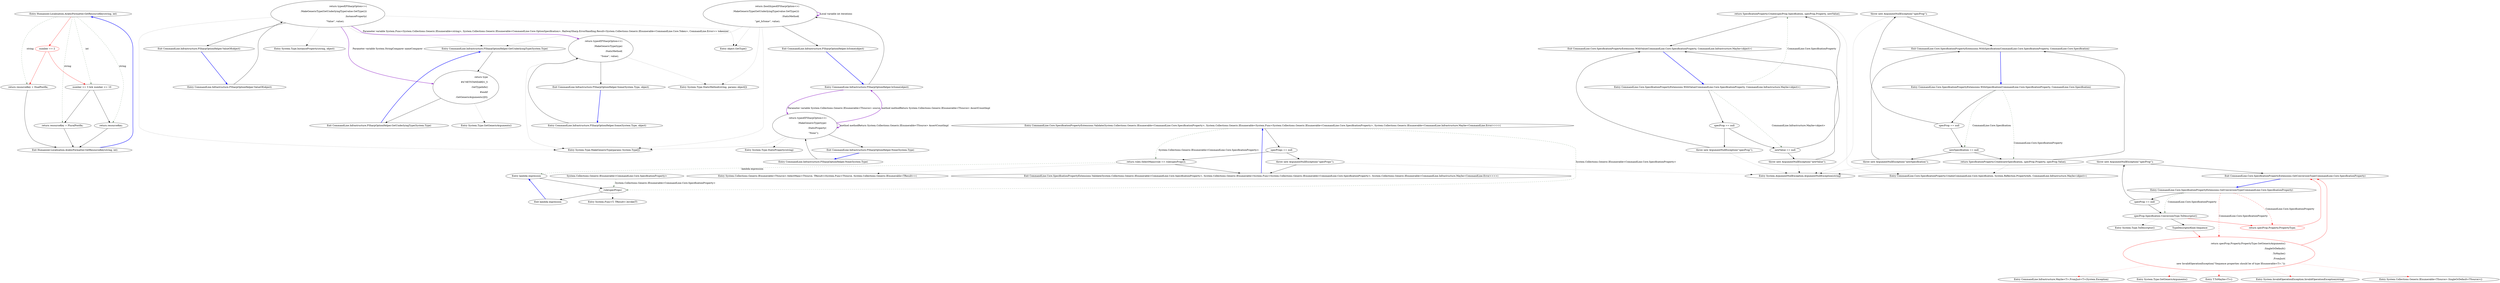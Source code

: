digraph  {
n0 [label="Entry Humanizer.Localisation.ArabicFormatter.GetResourceKey(string, int)", span="7-7", cluster="Humanizer.Localisation.ArabicFormatter.GetResourceKey(string, int)"];
n1 [label="number == 2", span="10-10", cluster="Humanizer.Localisation.ArabicFormatter.GetResourceKey(string, int)", color=red, community=0];
n2 [label="return resourceKey + DualPostfix;", span="11-11", cluster="Humanizer.Localisation.ArabicFormatter.GetResourceKey(string, int)"];
n3 [label="number >= 3 && number <= 10", span="14-14", cluster="Humanizer.Localisation.ArabicFormatter.GetResourceKey(string, int)"];
n4 [label="return resourceKey + PluralPostfix;", span="15-15", cluster="Humanizer.Localisation.ArabicFormatter.GetResourceKey(string, int)"];
n5 [label="return resourceKey;", span="17-17", cluster="Humanizer.Localisation.ArabicFormatter.GetResourceKey(string, int)"];
n6 [label="Exit Humanizer.Localisation.ArabicFormatter.GetResourceKey(string, int)", span="7-7", cluster="Humanizer.Localisation.ArabicFormatter.GetResourceKey(string, int)"];
m0_17 [label="Entry System.Type.InstanceProperty(string, object)", span="213-213", cluster="System.Type.InstanceProperty(string, object)", file="InstanceBuilder.cs"];
m0_3 [label="Entry System.Type.GetGenericArguments()", span="0-0", cluster="System.Type.GetGenericArguments()", file="InstanceBuilder.cs"];
m0_13 [label="Entry CommandLine.Infrastructure.FSharpOptionHelper.ValueOf(object)", span="36-36", cluster="CommandLine.Infrastructure.FSharpOptionHelper.ValueOf(object)", file="InstanceBuilder.cs"];
m0_14 [label="return typeof(FSharpOption<>)\r\n                .MakeGenericType(GetUnderlyingType(value.GetType()))\r\n                .InstanceProperty(\r\n                    ''Value'', value);", span="38-41", cluster="CommandLine.Infrastructure.FSharpOptionHelper.ValueOf(object)", file="InstanceBuilder.cs"];
m0_15 [label="Exit CommandLine.Infrastructure.FSharpOptionHelper.ValueOf(object)", span="36-36", cluster="CommandLine.Infrastructure.FSharpOptionHelper.ValueOf(object)", file="InstanceBuilder.cs"];
m0_18 [label="Entry CommandLine.Infrastructure.FSharpOptionHelper.IsSome(object)", span="44-44", cluster="CommandLine.Infrastructure.FSharpOptionHelper.IsSome(object)", file="InstanceBuilder.cs"];
m0_19 [label="return (bool)typeof(FSharpOption<>)\r\n                .MakeGenericType(GetUnderlyingType(value.GetType()))\r\n                .StaticMethod(\r\n                    ''get_IsSome'', value);", span="46-49", cluster="CommandLine.Infrastructure.FSharpOptionHelper.IsSome(object)", file="InstanceBuilder.cs"];
m0_20 [label="Exit CommandLine.Infrastructure.FSharpOptionHelper.IsSome(object)", span="44-44", cluster="CommandLine.Infrastructure.FSharpOptionHelper.IsSome(object)", file="InstanceBuilder.cs"];
m0_16 [label="Entry object.GetType()", span="0-0", cluster="object.GetType()", file="InstanceBuilder.cs"];
m0_12 [label="Entry System.Type.StaticProperty(string)", span="198-198", cluster="System.Type.StaticProperty(string)", file="InstanceBuilder.cs"];
m0_4 [label="Entry CommandLine.Infrastructure.FSharpOptionHelper.Some(System.Type, object)", span="20-20", cluster="CommandLine.Infrastructure.FSharpOptionHelper.Some(System.Type, object)", file="InstanceBuilder.cs"];
m0_5 [label="return typeof(FSharpOption<>)\r\n                    .MakeGenericType(type)\r\n                    .StaticMethod(\r\n                        ''Some'', value);", span="22-25", cluster="CommandLine.Infrastructure.FSharpOptionHelper.Some(System.Type, object)", file="InstanceBuilder.cs"];
m0_6 [label="Exit CommandLine.Infrastructure.FSharpOptionHelper.Some(System.Type, object)", span="20-20", cluster="CommandLine.Infrastructure.FSharpOptionHelper.Some(System.Type, object)", file="InstanceBuilder.cs"];
m0_9 [label="Entry CommandLine.Infrastructure.FSharpOptionHelper.None(System.Type)", span="28-28", cluster="CommandLine.Infrastructure.FSharpOptionHelper.None(System.Type)", file="InstanceBuilder.cs"];
m0_10 [label="return typeof(FSharpOption<>)\r\n                    .MakeGenericType(type)\r\n                    .StaticProperty(\r\n                        ''None'');", span="30-33", cluster="CommandLine.Infrastructure.FSharpOptionHelper.None(System.Type)", file="InstanceBuilder.cs"];
m0_11 [label="Exit CommandLine.Infrastructure.FSharpOptionHelper.None(System.Type)", span="28-28", cluster="CommandLine.Infrastructure.FSharpOptionHelper.None(System.Type)", file="InstanceBuilder.cs"];
m0_7 [label="Entry System.Type.MakeGenericType(params System.Type[])", span="0-0", cluster="System.Type.MakeGenericType(params System.Type[])", file="InstanceBuilder.cs"];
m0_8 [label="Entry System.Type.StaticMethod(string, params object[])", span="183-183", cluster="System.Type.StaticMethod(string, params object[])", file="InstanceBuilder.cs"];
m0_0 [label="Entry CommandLine.Infrastructure.FSharpOptionHelper.GetUnderlyingType(System.Type)", span="11-11", cluster="CommandLine.Infrastructure.FSharpOptionHelper.GetUnderlyingType(System.Type)", file="InstanceBuilder.cs"];
m0_1 [label="return type\r\n#if NETSTANDARD1_5\r\n                .GetTypeInfo()\r\n#endif\r\n                .GetGenericArguments()[0];", span="13-17", cluster="CommandLine.Infrastructure.FSharpOptionHelper.GetUnderlyingType(System.Type)", file="InstanceBuilder.cs"];
m0_2 [label="Exit CommandLine.Infrastructure.FSharpOptionHelper.GetUnderlyingType(System.Type)", span="11-11", cluster="CommandLine.Infrastructure.FSharpOptionHelper.GetUnderlyingType(System.Type)", file="InstanceBuilder.cs"];
m1_30 [label="Entry CommandLine.Core.SpecificationPropertyExtensions.Validate(System.Collections.Generic.IEnumerable<CommandLine.Core.SpecificationProperty>, System.Collections.Generic.IEnumerable<System.Func<System.Collections.Generic.IEnumerable<CommandLine.Core.SpecificationProperty>, System.Collections.Generic.IEnumerable<CommandLine.Infrastructure.Maybe<CommandLine.Error>>>>)", span="44-44", cluster="CommandLine.Core.SpecificationPropertyExtensions.Validate(System.Collections.Generic.IEnumerable<CommandLine.Core.SpecificationProperty>, System.Collections.Generic.IEnumerable<System.Func<System.Collections.Generic.IEnumerable<CommandLine.Core.SpecificationProperty>, System.Collections.Generic.IEnumerable<CommandLine.Infrastructure.Maybe<CommandLine.Error>>>>)", file="ReflectionHelper.cs"];
m1_31 [label="specProps == null", span="49-49", cluster="CommandLine.Core.SpecificationPropertyExtensions.Validate(System.Collections.Generic.IEnumerable<CommandLine.Core.SpecificationProperty>, System.Collections.Generic.IEnumerable<System.Func<System.Collections.Generic.IEnumerable<CommandLine.Core.SpecificationProperty>, System.Collections.Generic.IEnumerable<CommandLine.Infrastructure.Maybe<CommandLine.Error>>>>)", file="ReflectionHelper.cs"];
m1_33 [label="return rules.SelectMany(rule => rule(specProps));", span="51-51", cluster="CommandLine.Core.SpecificationPropertyExtensions.Validate(System.Collections.Generic.IEnumerable<CommandLine.Core.SpecificationProperty>, System.Collections.Generic.IEnumerable<System.Func<System.Collections.Generic.IEnumerable<CommandLine.Core.SpecificationProperty>, System.Collections.Generic.IEnumerable<CommandLine.Infrastructure.Maybe<CommandLine.Error>>>>)", file="ReflectionHelper.cs"];
m1_32 [label="throw new ArgumentNullException(''specProps'');", span="49-49", cluster="CommandLine.Core.SpecificationPropertyExtensions.Validate(System.Collections.Generic.IEnumerable<CommandLine.Core.SpecificationProperty>, System.Collections.Generic.IEnumerable<System.Func<System.Collections.Generic.IEnumerable<CommandLine.Core.SpecificationProperty>, System.Collections.Generic.IEnumerable<CommandLine.Infrastructure.Maybe<CommandLine.Error>>>>)", file="ReflectionHelper.cs"];
m1_34 [label="Exit CommandLine.Core.SpecificationPropertyExtensions.Validate(System.Collections.Generic.IEnumerable<CommandLine.Core.SpecificationProperty>, System.Collections.Generic.IEnumerable<System.Func<System.Collections.Generic.IEnumerable<CommandLine.Core.SpecificationProperty>, System.Collections.Generic.IEnumerable<CommandLine.Infrastructure.Maybe<CommandLine.Error>>>>)", span="44-44", cluster="CommandLine.Core.SpecificationPropertyExtensions.Validate(System.Collections.Generic.IEnumerable<CommandLine.Core.SpecificationProperty>, System.Collections.Generic.IEnumerable<System.Func<System.Collections.Generic.IEnumerable<CommandLine.Core.SpecificationProperty>, System.Collections.Generic.IEnumerable<CommandLine.Infrastructure.Maybe<CommandLine.Error>>>>)", file="ReflectionHelper.cs"];
m1_0 [label="Entry CommandLine.Core.SpecificationPropertyExtensions.WithSpecification(CommandLine.Core.SpecificationProperty, CommandLine.Core.Specification)", span="11-11", cluster="CommandLine.Core.SpecificationPropertyExtensions.WithSpecification(CommandLine.Core.SpecificationProperty, CommandLine.Core.Specification)", file="ReflectionHelper.cs"];
m1_1 [label="specProp == null", span="13-13", cluster="CommandLine.Core.SpecificationPropertyExtensions.WithSpecification(CommandLine.Core.SpecificationProperty, CommandLine.Core.Specification)", file="ReflectionHelper.cs"];
m1_3 [label="newSpecification == null", span="14-14", cluster="CommandLine.Core.SpecificationPropertyExtensions.WithSpecification(CommandLine.Core.SpecificationProperty, CommandLine.Core.Specification)", file="ReflectionHelper.cs"];
m1_5 [label="return SpecificationProperty.Create(newSpecification, specProp.Property, specProp.Value);", span="16-16", cluster="CommandLine.Core.SpecificationPropertyExtensions.WithSpecification(CommandLine.Core.SpecificationProperty, CommandLine.Core.Specification)", file="ReflectionHelper.cs"];
m1_2 [label="throw new ArgumentNullException(''specProp'');", span="13-13", cluster="CommandLine.Core.SpecificationPropertyExtensions.WithSpecification(CommandLine.Core.SpecificationProperty, CommandLine.Core.Specification)", file="ReflectionHelper.cs"];
m1_4 [label="throw new ArgumentNullException(''newSpecification'');", span="14-14", cluster="CommandLine.Core.SpecificationPropertyExtensions.WithSpecification(CommandLine.Core.SpecificationProperty, CommandLine.Core.Specification)", file="ReflectionHelper.cs"];
m1_6 [label="Exit CommandLine.Core.SpecificationPropertyExtensions.WithSpecification(CommandLine.Core.SpecificationProperty, CommandLine.Core.Specification)", span="11-11", cluster="CommandLine.Core.SpecificationPropertyExtensions.WithSpecification(CommandLine.Core.SpecificationProperty, CommandLine.Core.Specification)", file="ReflectionHelper.cs"];
m1_16 [label="Entry CommandLine.Core.SpecificationPropertyExtensions.GetConversionType(CommandLine.Core.SpecificationProperty)", span="27-27", cluster="CommandLine.Core.SpecificationPropertyExtensions.GetConversionType(CommandLine.Core.SpecificationProperty)", file="ReflectionHelper.cs"];
m1_17 [label="specProp == null", span="29-29", cluster="CommandLine.Core.SpecificationPropertyExtensions.GetConversionType(CommandLine.Core.SpecificationProperty)", file="ReflectionHelper.cs"];
m1_19 [label="specProp.Specification.ConversionType.ToDescriptor()", span="31-31", cluster="CommandLine.Core.SpecificationPropertyExtensions.GetConversionType(CommandLine.Core.SpecificationProperty)", file="ReflectionHelper.cs"];
m1_21 [label="return specProp.Property.PropertyType.GetGenericArguments()\r\n                             .SingleOrDefault()\r\n                             .ToMaybe()\r\n                             .FromJust(\r\n                                 new InvalidOperationException(''Sequence properties should be of type IEnumerable<T>.''));", span="34-38", cluster="CommandLine.Core.SpecificationPropertyExtensions.GetConversionType(CommandLine.Core.SpecificationProperty)", color=red, community=0, file="ReflectionHelper.cs"];
m1_22 [label="return specProp.Property.PropertyType;", span="40-40", cluster="CommandLine.Core.SpecificationPropertyExtensions.GetConversionType(CommandLine.Core.SpecificationProperty)", color=red, community=0, file="ReflectionHelper.cs"];
m1_18 [label="throw new ArgumentNullException(''specProp'');", span="29-29", cluster="CommandLine.Core.SpecificationPropertyExtensions.GetConversionType(CommandLine.Core.SpecificationProperty)", file="ReflectionHelper.cs"];
m1_20 [label="TypeDescriptorKind.Sequence", span="33-33", cluster="CommandLine.Core.SpecificationPropertyExtensions.GetConversionType(CommandLine.Core.SpecificationProperty)", file="ReflectionHelper.cs"];
m1_23 [label="Exit CommandLine.Core.SpecificationPropertyExtensions.GetConversionType(CommandLine.Core.SpecificationProperty)", span="27-27", cluster="CommandLine.Core.SpecificationPropertyExtensions.GetConversionType(CommandLine.Core.SpecificationProperty)", file="ReflectionHelper.cs"];
m1_29 [label="Entry CommandLine.Infrastructure.Maybe<T>.FromJust<T>(System.Exception)", span="137-137", cluster="CommandLine.Infrastructure.Maybe<T>.FromJust<T>(System.Exception)", file="ReflectionHelper.cs"];
m1_8 [label="Entry CommandLine.Core.SpecificationProperty.Create(CommandLine.Core.Specification, System.Reflection.PropertyInfo, CommandLine.Infrastructure.Maybe<object>)", span="21-21", cluster="CommandLine.Core.SpecificationProperty.Create(CommandLine.Core.Specification, System.Reflection.PropertyInfo, CommandLine.Infrastructure.Maybe<object>)", file="ReflectionHelper.cs"];
m1_9 [label="Entry CommandLine.Core.SpecificationPropertyExtensions.WithValue(CommandLine.Core.SpecificationProperty, CommandLine.Infrastructure.Maybe<object>)", span="19-19", cluster="CommandLine.Core.SpecificationPropertyExtensions.WithValue(CommandLine.Core.SpecificationProperty, CommandLine.Infrastructure.Maybe<object>)", file="ReflectionHelper.cs"];
m1_10 [label="specProp == null", span="21-21", cluster="CommandLine.Core.SpecificationPropertyExtensions.WithValue(CommandLine.Core.SpecificationProperty, CommandLine.Infrastructure.Maybe<object>)", file="ReflectionHelper.cs"];
m1_12 [label="newValue == null", span="22-22", cluster="CommandLine.Core.SpecificationPropertyExtensions.WithValue(CommandLine.Core.SpecificationProperty, CommandLine.Infrastructure.Maybe<object>)", file="ReflectionHelper.cs"];
m1_14 [label="return SpecificationProperty.Create(specProp.Specification, specProp.Property, newValue);", span="24-24", cluster="CommandLine.Core.SpecificationPropertyExtensions.WithValue(CommandLine.Core.SpecificationProperty, CommandLine.Infrastructure.Maybe<object>)", file="ReflectionHelper.cs"];
m1_11 [label="throw new ArgumentNullException(''specProp'');", span="21-21", cluster="CommandLine.Core.SpecificationPropertyExtensions.WithValue(CommandLine.Core.SpecificationProperty, CommandLine.Infrastructure.Maybe<object>)", file="ReflectionHelper.cs"];
m1_13 [label="throw new ArgumentNullException(''newValue'');", span="22-22", cluster="CommandLine.Core.SpecificationPropertyExtensions.WithValue(CommandLine.Core.SpecificationProperty, CommandLine.Infrastructure.Maybe<object>)", file="ReflectionHelper.cs"];
m1_15 [label="Exit CommandLine.Core.SpecificationPropertyExtensions.WithValue(CommandLine.Core.SpecificationProperty, CommandLine.Infrastructure.Maybe<object>)", span="19-19", cluster="CommandLine.Core.SpecificationPropertyExtensions.WithValue(CommandLine.Core.SpecificationProperty, CommandLine.Infrastructure.Maybe<object>)", file="ReflectionHelper.cs"];
m1_25 [label="Entry System.Type.GetGenericArguments()", span="0-0", cluster="System.Type.GetGenericArguments()", file="ReflectionHelper.cs"];
m1_27 [label="Entry T.ToMaybe<T>()", span="82-82", cluster="T.ToMaybe<T>()", file="ReflectionHelper.cs"];
m1_35 [label="Entry System.Collections.Generic.IEnumerable<TSource>.SelectMany<TSource, TResult>(System.Func<TSource, System.Collections.Generic.IEnumerable<TResult>>)", span="0-0", cluster="System.Collections.Generic.IEnumerable<TSource>.SelectMany<TSource, TResult>(System.Func<TSource, System.Collections.Generic.IEnumerable<TResult>>)", file="ReflectionHelper.cs"];
m1_36 [label="Entry lambda expression", span="51-51", cluster="lambda expression", file="ReflectionHelper.cs"];
m1_37 [label="rule(specProps)", span="51-51", cluster="lambda expression", file="ReflectionHelper.cs"];
m1_38 [label="Exit lambda expression", span="51-51", cluster="lambda expression", file="ReflectionHelper.cs"];
m1_24 [label="Entry System.Type.ToDescriptor()", span="22-22", cluster="System.Type.ToDescriptor()", file="ReflectionHelper.cs"];
m1_7 [label="Entry System.ArgumentNullException.ArgumentNullException(string)", span="0-0", cluster="System.ArgumentNullException.ArgumentNullException(string)", file="ReflectionHelper.cs"];
m1_28 [label="Entry System.InvalidOperationException.InvalidOperationException(string)", span="0-0", cluster="System.InvalidOperationException.InvalidOperationException(string)", file="ReflectionHelper.cs"];
m1_26 [label="Entry System.Collections.Generic.IEnumerable<TSource>.SingleOrDefault<TSource>()", span="0-0", cluster="System.Collections.Generic.IEnumerable<TSource>.SingleOrDefault<TSource>()", file="ReflectionHelper.cs"];
m1_39 [label="Entry System.Func<T, TResult>.Invoke(T)", span="0-0", cluster="System.Func<T, TResult>.Invoke(T)", file="ReflectionHelper.cs"];
m1_40 [label="System.Collections.Generic.IEnumerable<CommandLine.Core.SpecificationProperty>", span="", file="ReflectionHelper.cs"];
n0 -> n1  [key=0, style=solid, color=red];
n0 -> n2  [key=1, style=dashed, color=darkseagreen4, label=string];
n0 -> n3  [key=1, style=dashed, color=darkseagreen4, label=int];
n0 -> n4  [key=1, style=dashed, color=darkseagreen4, label=string];
n0 -> n5  [key=1, style=dashed, color=darkseagreen4, label=string];
n1 -> n2  [key=0, style=solid, color=red];
n1 -> n3  [key=0, style=solid, color=red];
n2 -> n6  [key=0, style=solid];
n3 -> n4  [key=0, style=solid];
n3 -> n5  [key=0, style=solid];
n4 -> n6  [key=0, style=solid];
n5 -> n6  [key=0, style=solid];
n6 -> n0  [key=0, style=bold, color=blue];
m0_13 -> m0_14  [key=0, style=solid];
m0_14 -> m0_15  [key=0, style=solid];
m0_14 -> m0_16  [key=2, style=dotted];
m0_14 -> m0_0  [key=2, style=dotted];
m0_14 -> m0_7  [key=2, style=dotted];
m0_14 -> m0_17  [key=2, style=dotted];
m0_14 -> m0_1  [key=3, color=darkorchid, style=bold, label="Parameter variable System.StringComparer nameComparer"];
m0_14 -> m0_5  [key=3, color=darkorchid, style=bold, label="Parameter variable System.Func<System.Collections.Generic.IEnumerable<string>, System.Collections.Generic.IEnumerable<CommandLine.Core.OptionSpecification>, RailwaySharp.ErrorHandling.Result<System.Collections.Generic.IEnumerable<CommandLine.Core.Token>, CommandLine.Error>> tokenizer"];
m0_15 -> m0_13  [key=0, style=bold, color=blue];
m0_18 -> m0_19  [key=0, style=solid];
m0_18 -> m0_10  [key=3, color=darkorchid, style=bold, label="Parameter variable System.Collections.Generic.IEnumerable<TSource> source"];
m0_19 -> m0_20  [key=0, style=solid];
m0_19 -> m0_16  [key=2, style=dotted];
m0_19 -> m0_0  [key=2, style=dotted];
m0_19 -> m0_7  [key=2, style=dotted];
m0_19 -> m0_8  [key=2, style=dotted];
m0_19 -> m0_19  [key=3, color=darkorchid, style=bold, label="Local variable int iterations"];
m0_20 -> m0_18  [key=0, style=bold, color=blue];
m0_4 -> m0_5  [key=0, style=solid];
m0_5 -> m0_6  [key=0, style=solid];
m0_5 -> m0_7  [key=2, style=dotted];
m0_5 -> m0_8  [key=2, style=dotted];
m0_6 -> m0_4  [key=0, style=bold, color=blue];
m0_9 -> m0_10  [key=0, style=solid];
m0_10 -> m0_11  [key=0, style=solid];
m0_10 -> m0_7  [key=2, style=dotted];
m0_10 -> m0_12  [key=2, style=dotted];
m0_10 -> m0_10  [key=3, color=darkorchid, style=bold, label="method methodReturn System.Collections.Generic.IEnumerable<TSource> AssertCountImpl"];
m0_10 -> m0_18  [key=3, color=darkorchid, style=bold, label="method methodReturn System.Collections.Generic.IEnumerable<TSource> AssertCountImpl"];
m0_11 -> m0_9  [key=0, style=bold, color=blue];
m0_0 -> m0_1  [key=0, style=solid];
m0_1 -> m0_2  [key=0, style=solid];
m0_1 -> m0_3  [key=2, style=dotted];
m0_2 -> m0_0  [key=0, style=bold, color=blue];
m1_30 -> m1_31  [key=0, style=solid];
m1_30 -> m1_33  [key=1, style=dashed, color=darkseagreen4, label="System.Collections.Generic.IEnumerable<CommandLine.Core.SpecificationProperty>"];
m1_30 -> m1_37  [key=1, style=dashed, color=darkseagreen4, label="System.Collections.Generic.IEnumerable<CommandLine.Core.SpecificationProperty>"];
m1_31 -> m1_32  [key=0, style=solid];
m1_31 -> m1_33  [key=0, style=solid];
m1_33 -> m1_34  [key=0, style=solid];
m1_33 -> m1_35  [key=2, style=dotted];
m1_33 -> m1_36  [key=1, style=dashed, color=darkseagreen4, label="lambda expression"];
m1_32 -> m1_34  [key=0, style=solid];
m1_32 -> m1_7  [key=2, style=dotted];
m1_34 -> m1_30  [key=0, style=bold, color=blue];
m1_0 -> m1_1  [key=0, style=solid];
m1_0 -> m1_3  [key=1, style=dashed, color=darkseagreen4, label="CommandLine.Core.Specification"];
m1_0 -> m1_5  [key=1, style=dashed, color=darkseagreen4, label="CommandLine.Core.SpecificationProperty"];
m1_1 -> m1_2  [key=0, style=solid];
m1_1 -> m1_3  [key=0, style=solid];
m1_3 -> m1_4  [key=0, style=solid];
m1_3 -> m1_5  [key=0, style=solid];
m1_5 -> m1_6  [key=0, style=solid];
m1_5 -> m1_8  [key=2, style=dotted];
m1_2 -> m1_6  [key=0, style=solid];
m1_2 -> m1_7  [key=2, style=dotted];
m1_4 -> m1_6  [key=0, style=solid];
m1_4 -> m1_7  [key=2, style=dotted];
m1_6 -> m1_0  [key=0, style=bold, color=blue];
m1_16 -> m1_17  [key=0, style=solid];
m1_16 -> m1_19  [key=1, style=dashed, color=darkseagreen4, label="CommandLine.Core.SpecificationProperty"];
m1_16 -> m1_21  [key=1, style=dashed, color=red, label="CommandLine.Core.SpecificationProperty"];
m1_16 -> m1_22  [key=1, style=dashed, color=red, label="CommandLine.Core.SpecificationProperty"];
m1_17 -> m1_18  [key=0, style=solid];
m1_17 -> m1_19  [key=0, style=solid];
m1_19 -> m1_20  [key=0, style=solid];
m1_19 -> m1_22  [key=0, style=solid, color=red];
m1_19 -> m1_24  [key=2, style=dotted];
m1_21 -> m1_23  [key=0, style=solid, color=red];
m1_21 -> m1_25  [key=2, style=dotted, color=red];
m1_21 -> m1_26  [key=2, style=dotted, color=red];
m1_21 -> m1_27  [key=2, style=dotted, color=red];
m1_21 -> m1_28  [key=2, style=dotted, color=red];
m1_21 -> m1_29  [key=2, style=dotted, color=red];
m1_22 -> m1_23  [key=0, style=solid, color=red];
m1_18 -> m1_23  [key=0, style=solid];
m1_18 -> m1_7  [key=2, style=dotted];
m1_20 -> m1_21  [key=0, style=solid, color=red];
m1_23 -> m1_16  [key=0, style=bold, color=blue];
m1_9 -> m1_10  [key=0, style=solid];
m1_9 -> m1_12  [key=1, style=dashed, color=darkseagreen4, label="CommandLine.Infrastructure.Maybe<object>"];
m1_9 -> m1_14  [key=1, style=dashed, color=darkseagreen4, label="CommandLine.Core.SpecificationProperty"];
m1_10 -> m1_11  [key=0, style=solid];
m1_10 -> m1_12  [key=0, style=solid];
m1_12 -> m1_13  [key=0, style=solid];
m1_12 -> m1_14  [key=0, style=solid];
m1_14 -> m1_15  [key=0, style=solid];
m1_14 -> m1_8  [key=2, style=dotted];
m1_11 -> m1_15  [key=0, style=solid];
m1_11 -> m1_7  [key=2, style=dotted];
m1_13 -> m1_15  [key=0, style=solid];
m1_13 -> m1_7  [key=2, style=dotted];
m1_15 -> m1_9  [key=0, style=bold, color=blue];
m1_36 -> m1_37  [key=0, style=solid];
m1_37 -> m1_38  [key=0, style=solid];
m1_37 -> m1_39  [key=2, style=dotted];
m1_38 -> m1_36  [key=0, style=bold, color=blue];
m1_40 -> m1_37  [key=1, style=dashed, color=darkseagreen4, label="System.Collections.Generic.IEnumerable<CommandLine.Core.SpecificationProperty>"];
}
